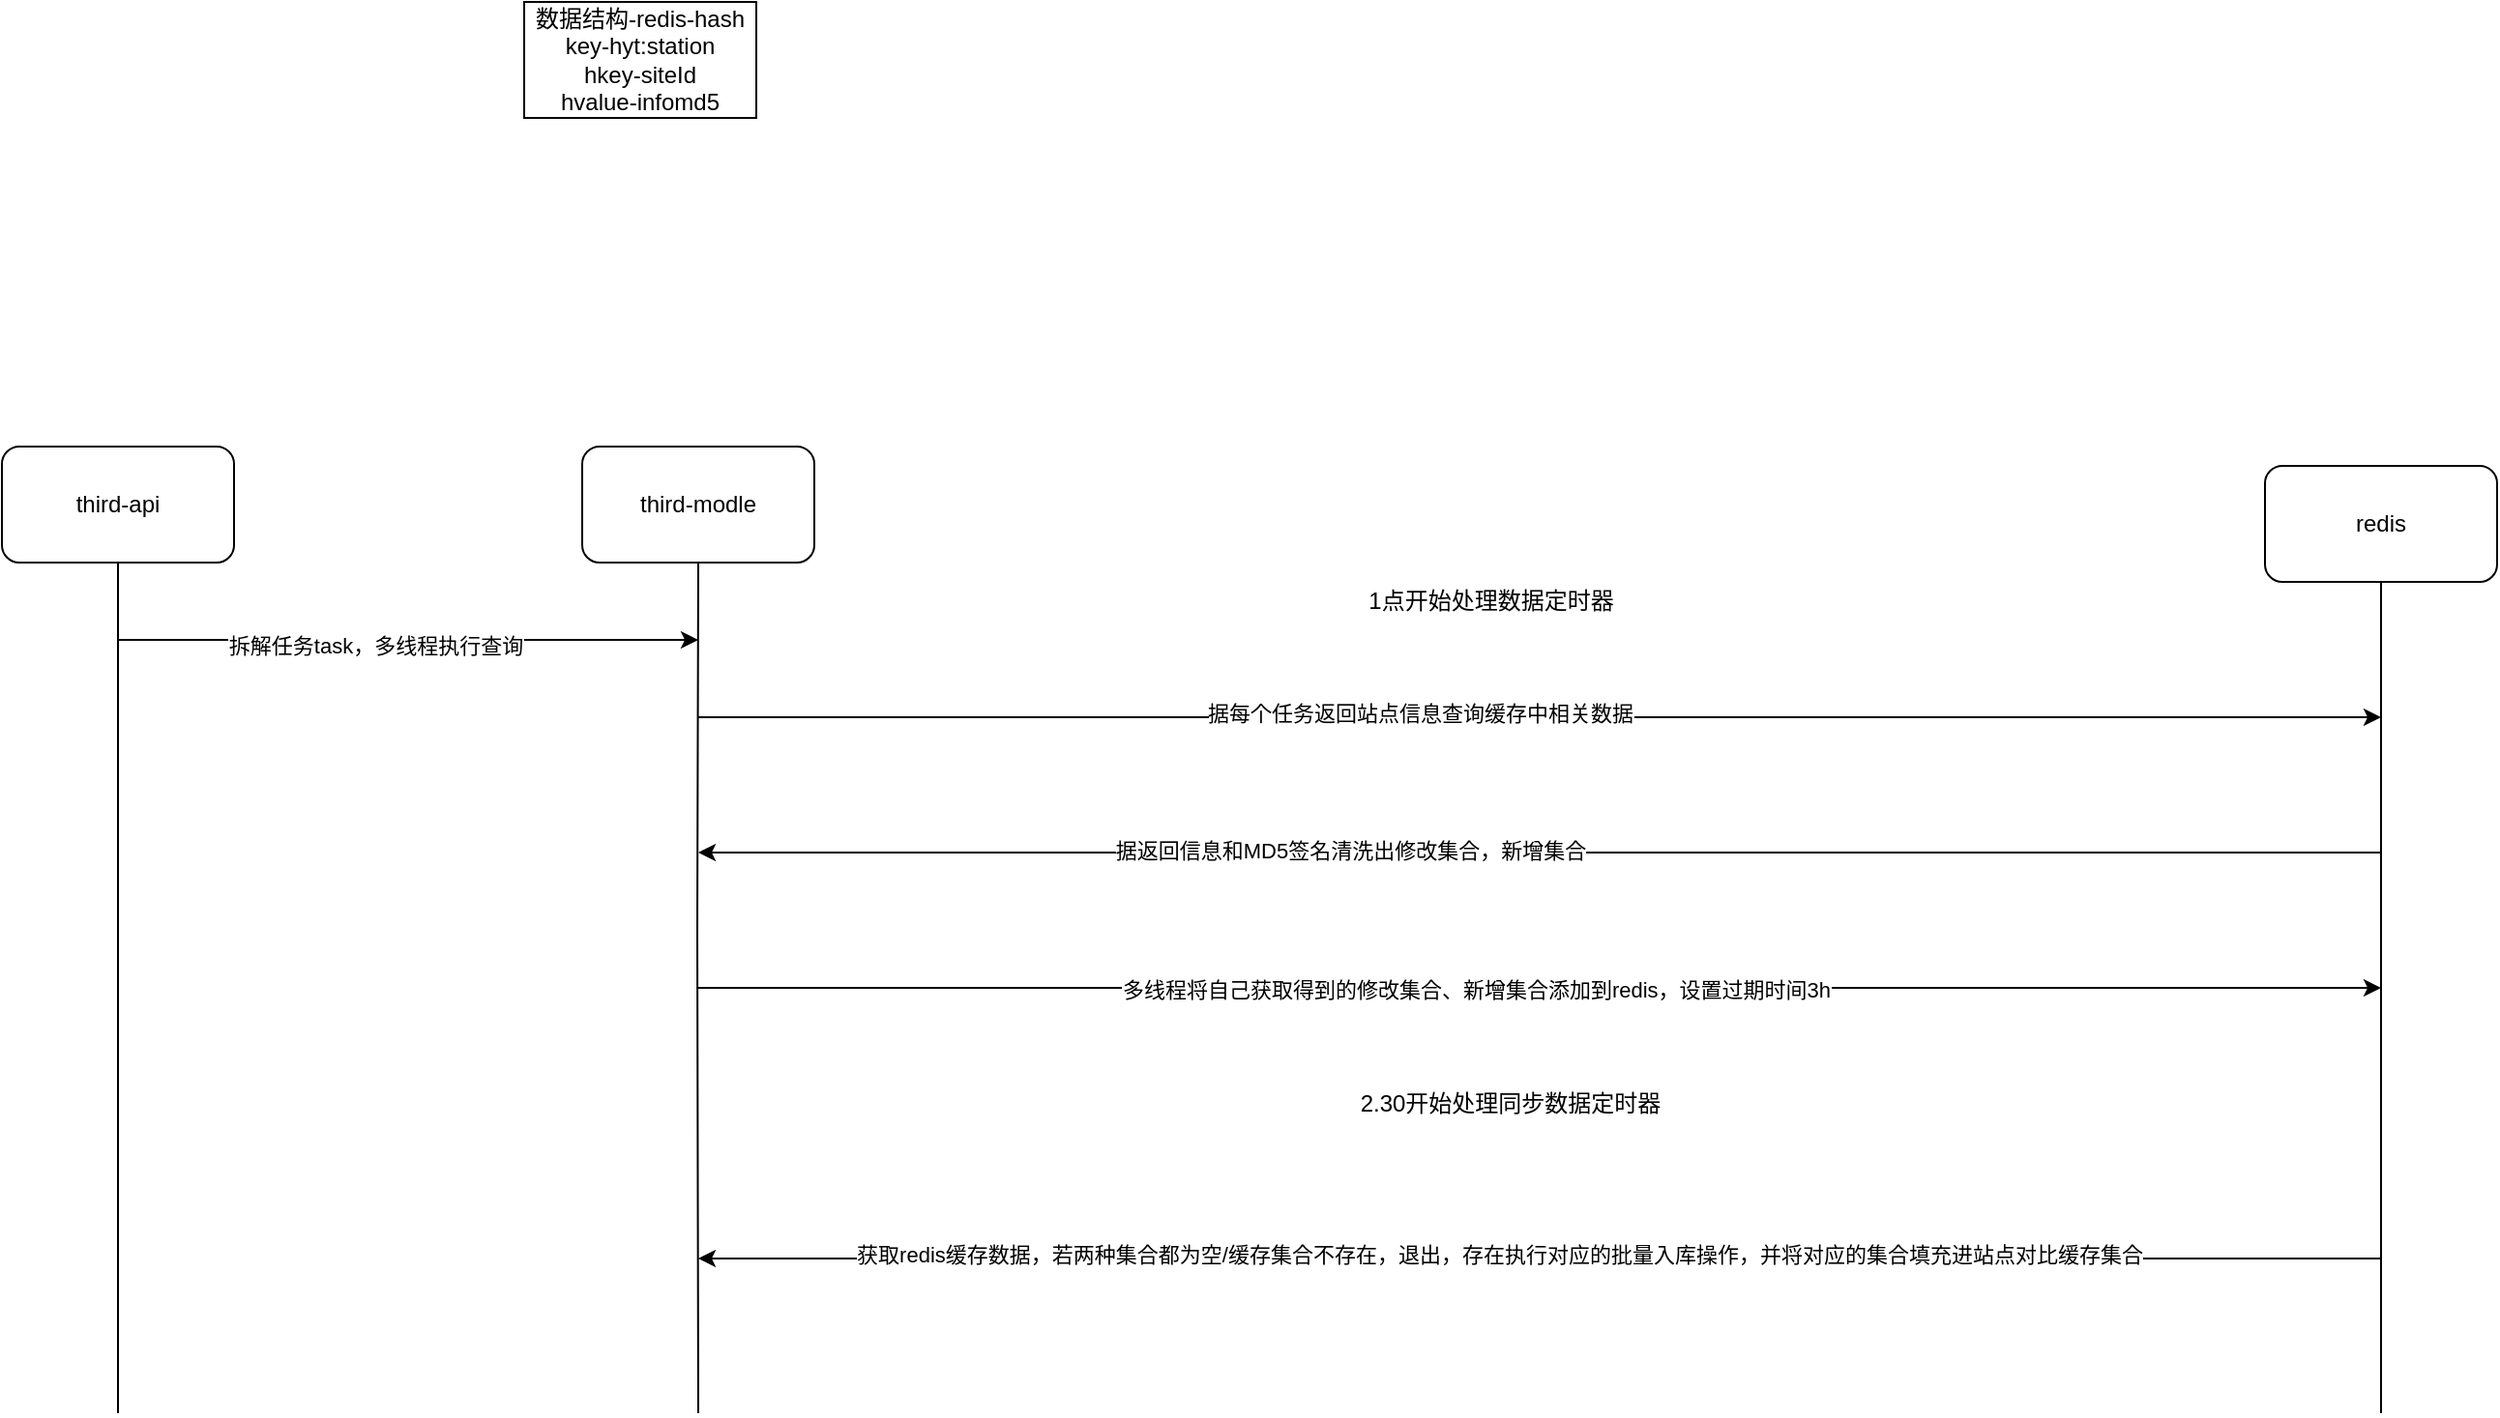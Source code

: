<mxfile version="14.1.9" type="github">
  <diagram id="ANAJGK0_yAK0nldCu1QN" name="第 1 页">
    <mxGraphModel dx="2249" dy="762" grid="1" gridSize="10" guides="1" tooltips="1" connect="1" arrows="1" fold="1" page="1" pageScale="1" pageWidth="827" pageHeight="1169" math="0" shadow="0">
      <root>
        <mxCell id="0" />
        <mxCell id="1" parent="0" />
        <mxCell id="zY-LlmFLDYL1xvEGEtav-1" value="数据结构-redis-hash&lt;br&gt;key-hyt:station&lt;br&gt;hkey-siteId&lt;br&gt;hvalue-infomd5" style="rounded=0;whiteSpace=wrap;html=1;" vertex="1" parent="1">
          <mxGeometry x="100" y="110" width="120" height="60" as="geometry" />
        </mxCell>
        <mxCell id="zY-LlmFLDYL1xvEGEtav-2" value="third-modle" style="rounded=1;whiteSpace=wrap;html=1;" vertex="1" parent="1">
          <mxGeometry x="130" y="340" width="120" height="60" as="geometry" />
        </mxCell>
        <mxCell id="zY-LlmFLDYL1xvEGEtav-3" value="third-api" style="rounded=1;whiteSpace=wrap;html=1;" vertex="1" parent="1">
          <mxGeometry x="-170" y="340" width="120" height="60" as="geometry" />
        </mxCell>
        <mxCell id="zY-LlmFLDYL1xvEGEtav-4" value="redis" style="rounded=1;whiteSpace=wrap;html=1;" vertex="1" parent="1">
          <mxGeometry x="1000" y="350" width="120" height="60" as="geometry" />
        </mxCell>
        <mxCell id="zY-LlmFLDYL1xvEGEtav-5" value="" style="endArrow=none;html=1;entryX=0.5;entryY=1;entryDx=0;entryDy=0;" edge="1" parent="1" target="zY-LlmFLDYL1xvEGEtav-3">
          <mxGeometry width="50" height="50" relative="1" as="geometry">
            <mxPoint x="-110" y="840" as="sourcePoint" />
            <mxPoint x="170" y="540" as="targetPoint" />
            <Array as="points">
              <mxPoint x="-110" y="580" />
            </Array>
          </mxGeometry>
        </mxCell>
        <mxCell id="zY-LlmFLDYL1xvEGEtav-6" value="" style="endArrow=classic;html=1;" edge="1" parent="1">
          <mxGeometry width="50" height="50" relative="1" as="geometry">
            <mxPoint x="-110" y="440" as="sourcePoint" />
            <mxPoint x="190" y="440" as="targetPoint" />
          </mxGeometry>
        </mxCell>
        <mxCell id="zY-LlmFLDYL1xvEGEtav-7" value="拆解任务task，多线程执行查询" style="edgeLabel;html=1;align=center;verticalAlign=middle;resizable=0;points=[];" vertex="1" connectable="0" parent="zY-LlmFLDYL1xvEGEtav-6">
          <mxGeometry x="-0.118" y="-3" relative="1" as="geometry">
            <mxPoint as="offset" />
          </mxGeometry>
        </mxCell>
        <mxCell id="zY-LlmFLDYL1xvEGEtav-8" value="" style="endArrow=none;html=1;entryX=0.5;entryY=1;entryDx=0;entryDy=0;" edge="1" parent="1" target="zY-LlmFLDYL1xvEGEtav-2">
          <mxGeometry width="50" height="50" relative="1" as="geometry">
            <mxPoint x="190" y="840" as="sourcePoint" />
            <mxPoint x="189.5" y="410" as="targetPoint" />
            <Array as="points">
              <mxPoint x="189.5" y="590" />
            </Array>
          </mxGeometry>
        </mxCell>
        <mxCell id="zY-LlmFLDYL1xvEGEtav-9" value="" style="endArrow=classic;html=1;" edge="1" parent="1">
          <mxGeometry width="50" height="50" relative="1" as="geometry">
            <mxPoint x="190" y="480" as="sourcePoint" />
            <mxPoint x="1060" y="480" as="targetPoint" />
          </mxGeometry>
        </mxCell>
        <mxCell id="zY-LlmFLDYL1xvEGEtav-12" value="据每个任务返回站点信息查询缓存中相关数据" style="edgeLabel;html=1;align=center;verticalAlign=middle;resizable=0;points=[];" vertex="1" connectable="0" parent="zY-LlmFLDYL1xvEGEtav-9">
          <mxGeometry x="-0.142" y="2" relative="1" as="geometry">
            <mxPoint as="offset" />
          </mxGeometry>
        </mxCell>
        <mxCell id="zY-LlmFLDYL1xvEGEtav-11" value="" style="endArrow=none;html=1;entryX=0.5;entryY=1;entryDx=0;entryDy=0;" edge="1" parent="1" target="zY-LlmFLDYL1xvEGEtav-4">
          <mxGeometry width="50" height="50" relative="1" as="geometry">
            <mxPoint x="1060" y="840" as="sourcePoint" />
            <mxPoint x="1070.5" y="420" as="targetPoint" />
            <Array as="points">
              <mxPoint x="1060" y="600" />
            </Array>
          </mxGeometry>
        </mxCell>
        <mxCell id="zY-LlmFLDYL1xvEGEtav-13" value="" style="endArrow=classic;html=1;" edge="1" parent="1">
          <mxGeometry width="50" height="50" relative="1" as="geometry">
            <mxPoint x="1060" y="550" as="sourcePoint" />
            <mxPoint x="190" y="550" as="targetPoint" />
          </mxGeometry>
        </mxCell>
        <mxCell id="zY-LlmFLDYL1xvEGEtav-14" value="据返回信息和MD5签名清洗出修改集合，新增集合" style="edgeLabel;html=1;align=center;verticalAlign=middle;resizable=0;points=[];" vertex="1" connectable="0" parent="zY-LlmFLDYL1xvEGEtav-13">
          <mxGeometry x="0.226" y="-1" relative="1" as="geometry">
            <mxPoint as="offset" />
          </mxGeometry>
        </mxCell>
        <mxCell id="zY-LlmFLDYL1xvEGEtav-15" value="" style="endArrow=classic;html=1;" edge="1" parent="1">
          <mxGeometry width="50" height="50" relative="1" as="geometry">
            <mxPoint x="190" y="620" as="sourcePoint" />
            <mxPoint x="1060" y="620" as="targetPoint" />
          </mxGeometry>
        </mxCell>
        <mxCell id="zY-LlmFLDYL1xvEGEtav-17" value="多线程将自己获取得到的修改集合、新增集合添加到redis，设置过期时间3h" style="edgeLabel;html=1;align=center;verticalAlign=middle;resizable=0;points=[];" vertex="1" connectable="0" parent="zY-LlmFLDYL1xvEGEtav-15">
          <mxGeometry x="-0.077" y="-1" relative="1" as="geometry">
            <mxPoint as="offset" />
          </mxGeometry>
        </mxCell>
        <mxCell id="zY-LlmFLDYL1xvEGEtav-18" value="1点开始处理数据定时器" style="text;html=1;strokeColor=none;fillColor=none;align=center;verticalAlign=middle;whiteSpace=wrap;rounded=0;" vertex="1" parent="1">
          <mxGeometry x="520" y="410" width="160" height="20" as="geometry" />
        </mxCell>
        <mxCell id="zY-LlmFLDYL1xvEGEtav-19" value="2.30开始处理同步数据定时器" style="text;html=1;strokeColor=none;fillColor=none;align=center;verticalAlign=middle;whiteSpace=wrap;rounded=0;" vertex="1" parent="1">
          <mxGeometry x="530" y="670" width="160" height="20" as="geometry" />
        </mxCell>
        <mxCell id="zY-LlmFLDYL1xvEGEtav-20" value="" style="endArrow=classic;html=1;" edge="1" parent="1">
          <mxGeometry width="50" height="50" relative="1" as="geometry">
            <mxPoint x="1060" y="760" as="sourcePoint" />
            <mxPoint x="190" y="760" as="targetPoint" />
          </mxGeometry>
        </mxCell>
        <mxCell id="zY-LlmFLDYL1xvEGEtav-22" value="获取redis缓存数据，若两种集合都为空/缓存集合不存在，退出，存在执行对应的批量入库操作，并将对应的集合填充进站点对比缓存集合" style="edgeLabel;html=1;align=center;verticalAlign=middle;resizable=0;points=[];" vertex="1" connectable="0" parent="zY-LlmFLDYL1xvEGEtav-20">
          <mxGeometry x="0.048" y="-2" relative="1" as="geometry">
            <mxPoint as="offset" />
          </mxGeometry>
        </mxCell>
      </root>
    </mxGraphModel>
  </diagram>
</mxfile>

